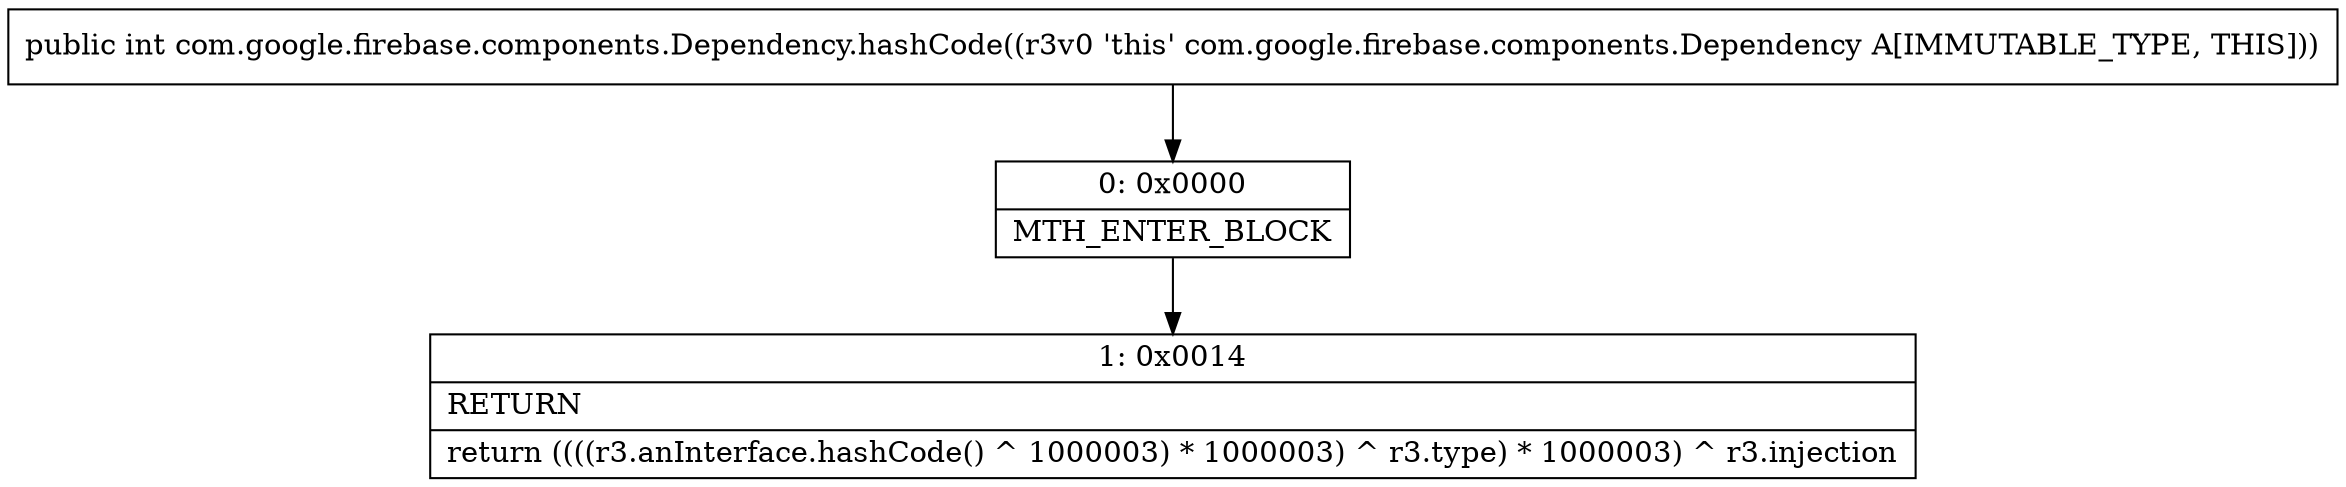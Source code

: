 digraph "CFG forcom.google.firebase.components.Dependency.hashCode()I" {
Node_0 [shape=record,label="{0\:\ 0x0000|MTH_ENTER_BLOCK\l}"];
Node_1 [shape=record,label="{1\:\ 0x0014|RETURN\l|return ((((r3.anInterface.hashCode() ^ 1000003) * 1000003) ^ r3.type) * 1000003) ^ r3.injection\l}"];
MethodNode[shape=record,label="{public int com.google.firebase.components.Dependency.hashCode((r3v0 'this' com.google.firebase.components.Dependency A[IMMUTABLE_TYPE, THIS])) }"];
MethodNode -> Node_0;
Node_0 -> Node_1;
}

